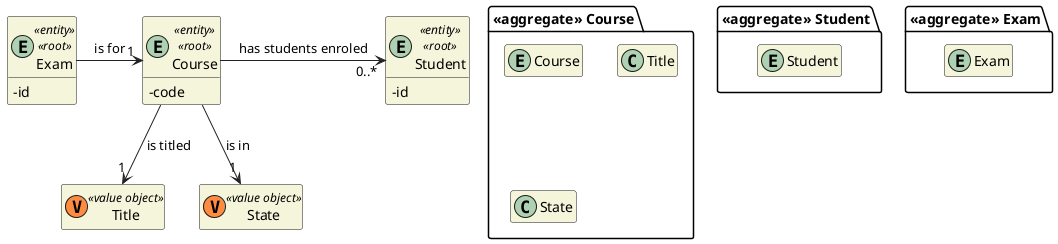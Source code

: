 @startuml DM-COURSE
'https://plantuml.com/class-diagram

skinparam classAttributeIconSize 0
hide empty attributes
hide empty methods
skinparam classBackgroundColor beige
skinparam ArrowColor #222222

package "<<aggregate>> Course" {
    entity Course

    class Title
    class State
}

entity Course <<entity>> <<root>> {
    - code
}

package "<<aggregate>> Student" {
    entity Student
}

entity Student <<entity>> <<root>> {
  -id
}

package "<<aggregate>> Exam" {
    entity Exam
}

entity Exam <<entity>> <<root>> {
  -id
}

class Title <<(V,#FF8B40) value object>> {}
class State <<(V,#FF8B40) value object>> {}

Course --> "1" Title : is titled
Course --> "1" State : is in

Exam -> "1" Course : is for

Course -> "0..*" Student : has students enroled

@enduml
